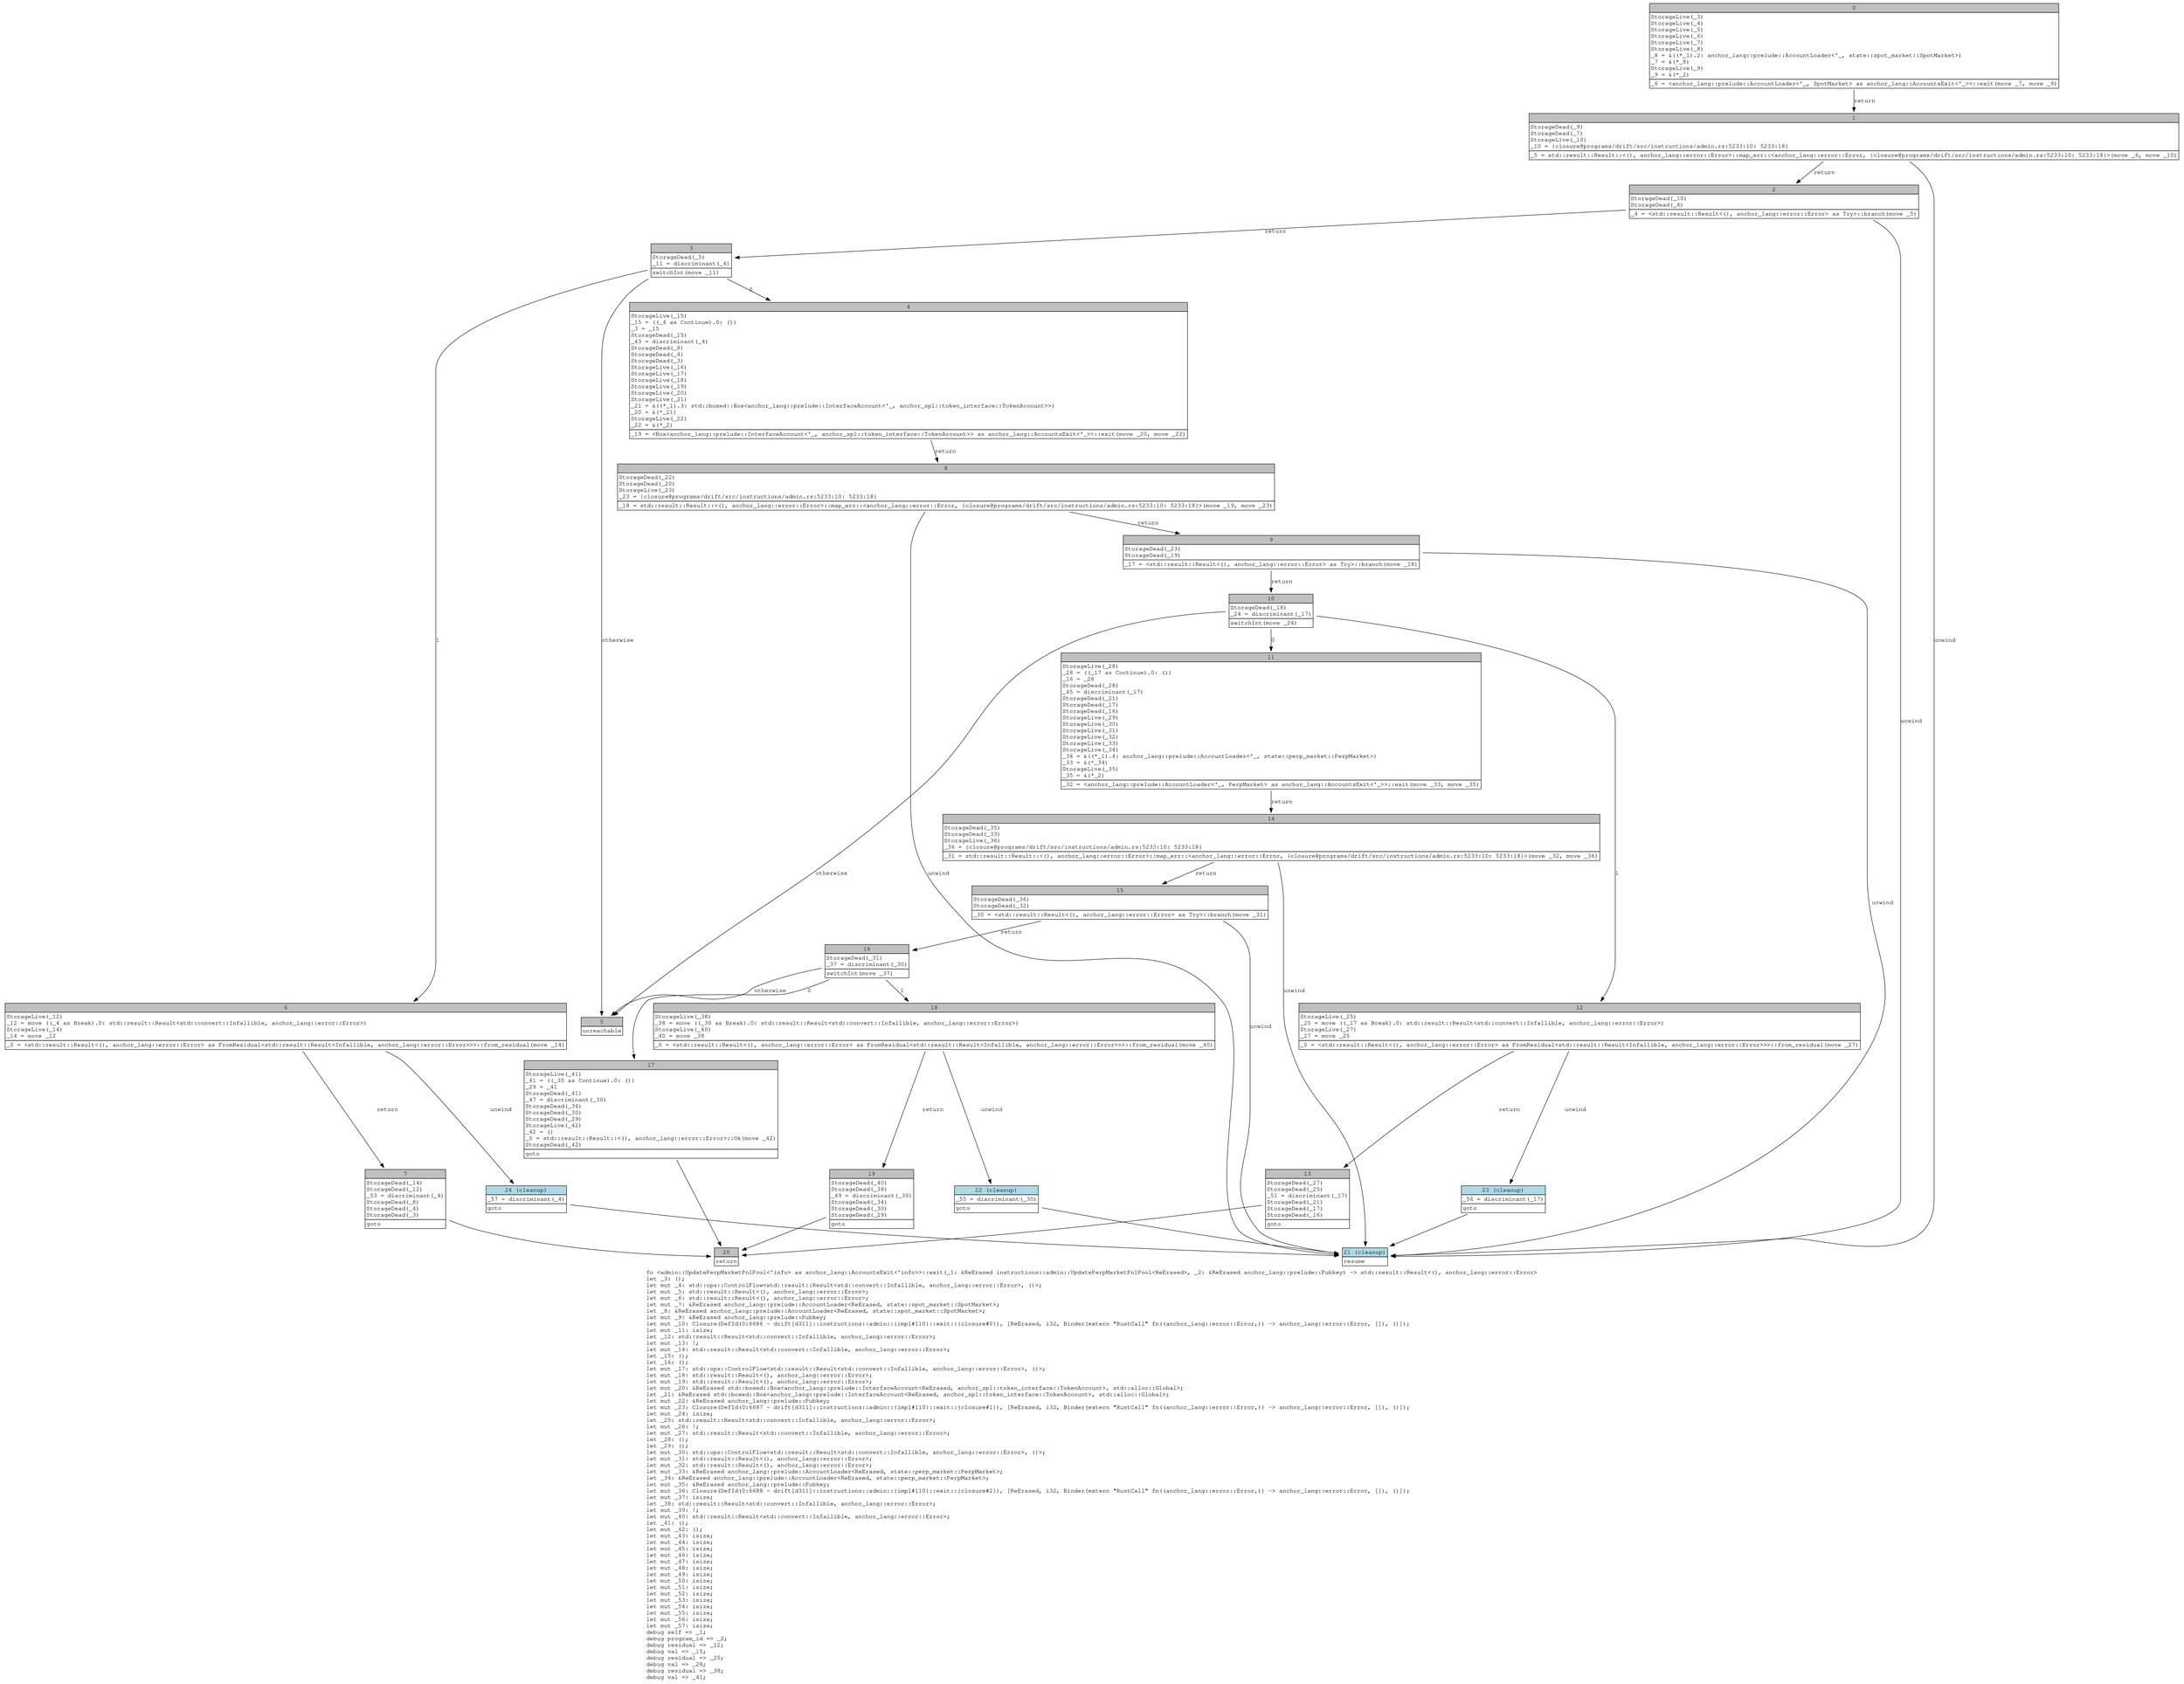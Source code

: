 digraph Mir_0_6685 {
    graph [fontname="Courier, monospace"];
    node [fontname="Courier, monospace"];
    edge [fontname="Courier, monospace"];
    label=<fn &lt;admin::UpdatePerpMarketPnlPool&lt;'info&gt; as anchor_lang::AccountsExit&lt;'info&gt;&gt;::exit(_1: &amp;ReErased instructions::admin::UpdatePerpMarketPnlPool&lt;ReErased&gt;, _2: &amp;ReErased anchor_lang::prelude::Pubkey) -&gt; std::result::Result&lt;(), anchor_lang::error::Error&gt;<br align="left"/>let _3: ();<br align="left"/>let mut _4: std::ops::ControlFlow&lt;std::result::Result&lt;std::convert::Infallible, anchor_lang::error::Error&gt;, ()&gt;;<br align="left"/>let mut _5: std::result::Result&lt;(), anchor_lang::error::Error&gt;;<br align="left"/>let mut _6: std::result::Result&lt;(), anchor_lang::error::Error&gt;;<br align="left"/>let mut _7: &amp;ReErased anchor_lang::prelude::AccountLoader&lt;ReErased, state::spot_market::SpotMarket&gt;;<br align="left"/>let _8: &amp;ReErased anchor_lang::prelude::AccountLoader&lt;ReErased, state::spot_market::SpotMarket&gt;;<br align="left"/>let mut _9: &amp;ReErased anchor_lang::prelude::Pubkey;<br align="left"/>let mut _10: Closure(DefId(0:6686 ~ drift[d311]::instructions::admin::{impl#110}::exit::{closure#0}), [ReErased, i32, Binder(extern &quot;RustCall&quot; fn((anchor_lang::error::Error,)) -&gt; anchor_lang::error::Error, []), ()]);<br align="left"/>let mut _11: isize;<br align="left"/>let _12: std::result::Result&lt;std::convert::Infallible, anchor_lang::error::Error&gt;;<br align="left"/>let mut _13: !;<br align="left"/>let mut _14: std::result::Result&lt;std::convert::Infallible, anchor_lang::error::Error&gt;;<br align="left"/>let _15: ();<br align="left"/>let _16: ();<br align="left"/>let mut _17: std::ops::ControlFlow&lt;std::result::Result&lt;std::convert::Infallible, anchor_lang::error::Error&gt;, ()&gt;;<br align="left"/>let mut _18: std::result::Result&lt;(), anchor_lang::error::Error&gt;;<br align="left"/>let mut _19: std::result::Result&lt;(), anchor_lang::error::Error&gt;;<br align="left"/>let mut _20: &amp;ReErased std::boxed::Box&lt;anchor_lang::prelude::InterfaceAccount&lt;ReErased, anchor_spl::token_interface::TokenAccount&gt;, std::alloc::Global&gt;;<br align="left"/>let _21: &amp;ReErased std::boxed::Box&lt;anchor_lang::prelude::InterfaceAccount&lt;ReErased, anchor_spl::token_interface::TokenAccount&gt;, std::alloc::Global&gt;;<br align="left"/>let mut _22: &amp;ReErased anchor_lang::prelude::Pubkey;<br align="left"/>let mut _23: Closure(DefId(0:6687 ~ drift[d311]::instructions::admin::{impl#110}::exit::{closure#1}), [ReErased, i32, Binder(extern &quot;RustCall&quot; fn((anchor_lang::error::Error,)) -&gt; anchor_lang::error::Error, []), ()]);<br align="left"/>let mut _24: isize;<br align="left"/>let _25: std::result::Result&lt;std::convert::Infallible, anchor_lang::error::Error&gt;;<br align="left"/>let mut _26: !;<br align="left"/>let mut _27: std::result::Result&lt;std::convert::Infallible, anchor_lang::error::Error&gt;;<br align="left"/>let _28: ();<br align="left"/>let _29: ();<br align="left"/>let mut _30: std::ops::ControlFlow&lt;std::result::Result&lt;std::convert::Infallible, anchor_lang::error::Error&gt;, ()&gt;;<br align="left"/>let mut _31: std::result::Result&lt;(), anchor_lang::error::Error&gt;;<br align="left"/>let mut _32: std::result::Result&lt;(), anchor_lang::error::Error&gt;;<br align="left"/>let mut _33: &amp;ReErased anchor_lang::prelude::AccountLoader&lt;ReErased, state::perp_market::PerpMarket&gt;;<br align="left"/>let _34: &amp;ReErased anchor_lang::prelude::AccountLoader&lt;ReErased, state::perp_market::PerpMarket&gt;;<br align="left"/>let mut _35: &amp;ReErased anchor_lang::prelude::Pubkey;<br align="left"/>let mut _36: Closure(DefId(0:6688 ~ drift[d311]::instructions::admin::{impl#110}::exit::{closure#2}), [ReErased, i32, Binder(extern &quot;RustCall&quot; fn((anchor_lang::error::Error,)) -&gt; anchor_lang::error::Error, []), ()]);<br align="left"/>let mut _37: isize;<br align="left"/>let _38: std::result::Result&lt;std::convert::Infallible, anchor_lang::error::Error&gt;;<br align="left"/>let mut _39: !;<br align="left"/>let mut _40: std::result::Result&lt;std::convert::Infallible, anchor_lang::error::Error&gt;;<br align="left"/>let _41: ();<br align="left"/>let mut _42: ();<br align="left"/>let mut _43: isize;<br align="left"/>let mut _44: isize;<br align="left"/>let mut _45: isize;<br align="left"/>let mut _46: isize;<br align="left"/>let mut _47: isize;<br align="left"/>let mut _48: isize;<br align="left"/>let mut _49: isize;<br align="left"/>let mut _50: isize;<br align="left"/>let mut _51: isize;<br align="left"/>let mut _52: isize;<br align="left"/>let mut _53: isize;<br align="left"/>let mut _54: isize;<br align="left"/>let mut _55: isize;<br align="left"/>let mut _56: isize;<br align="left"/>let mut _57: isize;<br align="left"/>debug self =&gt; _1;<br align="left"/>debug program_id =&gt; _2;<br align="left"/>debug residual =&gt; _12;<br align="left"/>debug val =&gt; _15;<br align="left"/>debug residual =&gt; _25;<br align="left"/>debug val =&gt; _28;<br align="left"/>debug residual =&gt; _38;<br align="left"/>debug val =&gt; _41;<br align="left"/>>;
    bb0__0_6685 [shape="none", label=<<table border="0" cellborder="1" cellspacing="0"><tr><td bgcolor="gray" align="center" colspan="1">0</td></tr><tr><td align="left" balign="left">StorageLive(_3)<br/>StorageLive(_4)<br/>StorageLive(_5)<br/>StorageLive(_6)<br/>StorageLive(_7)<br/>StorageLive(_8)<br/>_8 = &amp;((*_1).2: anchor_lang::prelude::AccountLoader&lt;'_, state::spot_market::SpotMarket&gt;)<br/>_7 = &amp;(*_8)<br/>StorageLive(_9)<br/>_9 = &amp;(*_2)<br/></td></tr><tr><td align="left">_6 = &lt;anchor_lang::prelude::AccountLoader&lt;'_, SpotMarket&gt; as anchor_lang::AccountsExit&lt;'_&gt;&gt;::exit(move _7, move _9)</td></tr></table>>];
    bb1__0_6685 [shape="none", label=<<table border="0" cellborder="1" cellspacing="0"><tr><td bgcolor="gray" align="center" colspan="1">1</td></tr><tr><td align="left" balign="left">StorageDead(_9)<br/>StorageDead(_7)<br/>StorageLive(_10)<br/>_10 = {closure@programs/drift/src/instructions/admin.rs:5233:10: 5233:18}<br/></td></tr><tr><td align="left">_5 = std::result::Result::&lt;(), anchor_lang::error::Error&gt;::map_err::&lt;anchor_lang::error::Error, {closure@programs/drift/src/instructions/admin.rs:5233:10: 5233:18}&gt;(move _6, move _10)</td></tr></table>>];
    bb2__0_6685 [shape="none", label=<<table border="0" cellborder="1" cellspacing="0"><tr><td bgcolor="gray" align="center" colspan="1">2</td></tr><tr><td align="left" balign="left">StorageDead(_10)<br/>StorageDead(_6)<br/></td></tr><tr><td align="left">_4 = &lt;std::result::Result&lt;(), anchor_lang::error::Error&gt; as Try&gt;::branch(move _5)</td></tr></table>>];
    bb3__0_6685 [shape="none", label=<<table border="0" cellborder="1" cellspacing="0"><tr><td bgcolor="gray" align="center" colspan="1">3</td></tr><tr><td align="left" balign="left">StorageDead(_5)<br/>_11 = discriminant(_4)<br/></td></tr><tr><td align="left">switchInt(move _11)</td></tr></table>>];
    bb4__0_6685 [shape="none", label=<<table border="0" cellborder="1" cellspacing="0"><tr><td bgcolor="gray" align="center" colspan="1">4</td></tr><tr><td align="left" balign="left">StorageLive(_15)<br/>_15 = ((_4 as Continue).0: ())<br/>_3 = _15<br/>StorageDead(_15)<br/>_43 = discriminant(_4)<br/>StorageDead(_8)<br/>StorageDead(_4)<br/>StorageDead(_3)<br/>StorageLive(_16)<br/>StorageLive(_17)<br/>StorageLive(_18)<br/>StorageLive(_19)<br/>StorageLive(_20)<br/>StorageLive(_21)<br/>_21 = &amp;((*_1).3: std::boxed::Box&lt;anchor_lang::prelude::InterfaceAccount&lt;'_, anchor_spl::token_interface::TokenAccount&gt;&gt;)<br/>_20 = &amp;(*_21)<br/>StorageLive(_22)<br/>_22 = &amp;(*_2)<br/></td></tr><tr><td align="left">_19 = &lt;Box&lt;anchor_lang::prelude::InterfaceAccount&lt;'_, anchor_spl::token_interface::TokenAccount&gt;&gt; as anchor_lang::AccountsExit&lt;'_&gt;&gt;::exit(move _20, move _22)</td></tr></table>>];
    bb5__0_6685 [shape="none", label=<<table border="0" cellborder="1" cellspacing="0"><tr><td bgcolor="gray" align="center" colspan="1">5</td></tr><tr><td align="left">unreachable</td></tr></table>>];
    bb6__0_6685 [shape="none", label=<<table border="0" cellborder="1" cellspacing="0"><tr><td bgcolor="gray" align="center" colspan="1">6</td></tr><tr><td align="left" balign="left">StorageLive(_12)<br/>_12 = move ((_4 as Break).0: std::result::Result&lt;std::convert::Infallible, anchor_lang::error::Error&gt;)<br/>StorageLive(_14)<br/>_14 = move _12<br/></td></tr><tr><td align="left">_0 = &lt;std::result::Result&lt;(), anchor_lang::error::Error&gt; as FromResidual&lt;std::result::Result&lt;Infallible, anchor_lang::error::Error&gt;&gt;&gt;::from_residual(move _14)</td></tr></table>>];
    bb7__0_6685 [shape="none", label=<<table border="0" cellborder="1" cellspacing="0"><tr><td bgcolor="gray" align="center" colspan="1">7</td></tr><tr><td align="left" balign="left">StorageDead(_14)<br/>StorageDead(_12)<br/>_53 = discriminant(_4)<br/>StorageDead(_8)<br/>StorageDead(_4)<br/>StorageDead(_3)<br/></td></tr><tr><td align="left">goto</td></tr></table>>];
    bb8__0_6685 [shape="none", label=<<table border="0" cellborder="1" cellspacing="0"><tr><td bgcolor="gray" align="center" colspan="1">8</td></tr><tr><td align="left" balign="left">StorageDead(_22)<br/>StorageDead(_20)<br/>StorageLive(_23)<br/>_23 = {closure@programs/drift/src/instructions/admin.rs:5233:10: 5233:18}<br/></td></tr><tr><td align="left">_18 = std::result::Result::&lt;(), anchor_lang::error::Error&gt;::map_err::&lt;anchor_lang::error::Error, {closure@programs/drift/src/instructions/admin.rs:5233:10: 5233:18}&gt;(move _19, move _23)</td></tr></table>>];
    bb9__0_6685 [shape="none", label=<<table border="0" cellborder="1" cellspacing="0"><tr><td bgcolor="gray" align="center" colspan="1">9</td></tr><tr><td align="left" balign="left">StorageDead(_23)<br/>StorageDead(_19)<br/></td></tr><tr><td align="left">_17 = &lt;std::result::Result&lt;(), anchor_lang::error::Error&gt; as Try&gt;::branch(move _18)</td></tr></table>>];
    bb10__0_6685 [shape="none", label=<<table border="0" cellborder="1" cellspacing="0"><tr><td bgcolor="gray" align="center" colspan="1">10</td></tr><tr><td align="left" balign="left">StorageDead(_18)<br/>_24 = discriminant(_17)<br/></td></tr><tr><td align="left">switchInt(move _24)</td></tr></table>>];
    bb11__0_6685 [shape="none", label=<<table border="0" cellborder="1" cellspacing="0"><tr><td bgcolor="gray" align="center" colspan="1">11</td></tr><tr><td align="left" balign="left">StorageLive(_28)<br/>_28 = ((_17 as Continue).0: ())<br/>_16 = _28<br/>StorageDead(_28)<br/>_45 = discriminant(_17)<br/>StorageDead(_21)<br/>StorageDead(_17)<br/>StorageDead(_16)<br/>StorageLive(_29)<br/>StorageLive(_30)<br/>StorageLive(_31)<br/>StorageLive(_32)<br/>StorageLive(_33)<br/>StorageLive(_34)<br/>_34 = &amp;((*_1).4: anchor_lang::prelude::AccountLoader&lt;'_, state::perp_market::PerpMarket&gt;)<br/>_33 = &amp;(*_34)<br/>StorageLive(_35)<br/>_35 = &amp;(*_2)<br/></td></tr><tr><td align="left">_32 = &lt;anchor_lang::prelude::AccountLoader&lt;'_, PerpMarket&gt; as anchor_lang::AccountsExit&lt;'_&gt;&gt;::exit(move _33, move _35)</td></tr></table>>];
    bb12__0_6685 [shape="none", label=<<table border="0" cellborder="1" cellspacing="0"><tr><td bgcolor="gray" align="center" colspan="1">12</td></tr><tr><td align="left" balign="left">StorageLive(_25)<br/>_25 = move ((_17 as Break).0: std::result::Result&lt;std::convert::Infallible, anchor_lang::error::Error&gt;)<br/>StorageLive(_27)<br/>_27 = move _25<br/></td></tr><tr><td align="left">_0 = &lt;std::result::Result&lt;(), anchor_lang::error::Error&gt; as FromResidual&lt;std::result::Result&lt;Infallible, anchor_lang::error::Error&gt;&gt;&gt;::from_residual(move _27)</td></tr></table>>];
    bb13__0_6685 [shape="none", label=<<table border="0" cellborder="1" cellspacing="0"><tr><td bgcolor="gray" align="center" colspan="1">13</td></tr><tr><td align="left" balign="left">StorageDead(_27)<br/>StorageDead(_25)<br/>_51 = discriminant(_17)<br/>StorageDead(_21)<br/>StorageDead(_17)<br/>StorageDead(_16)<br/></td></tr><tr><td align="left">goto</td></tr></table>>];
    bb14__0_6685 [shape="none", label=<<table border="0" cellborder="1" cellspacing="0"><tr><td bgcolor="gray" align="center" colspan="1">14</td></tr><tr><td align="left" balign="left">StorageDead(_35)<br/>StorageDead(_33)<br/>StorageLive(_36)<br/>_36 = {closure@programs/drift/src/instructions/admin.rs:5233:10: 5233:18}<br/></td></tr><tr><td align="left">_31 = std::result::Result::&lt;(), anchor_lang::error::Error&gt;::map_err::&lt;anchor_lang::error::Error, {closure@programs/drift/src/instructions/admin.rs:5233:10: 5233:18}&gt;(move _32, move _36)</td></tr></table>>];
    bb15__0_6685 [shape="none", label=<<table border="0" cellborder="1" cellspacing="0"><tr><td bgcolor="gray" align="center" colspan="1">15</td></tr><tr><td align="left" balign="left">StorageDead(_36)<br/>StorageDead(_32)<br/></td></tr><tr><td align="left">_30 = &lt;std::result::Result&lt;(), anchor_lang::error::Error&gt; as Try&gt;::branch(move _31)</td></tr></table>>];
    bb16__0_6685 [shape="none", label=<<table border="0" cellborder="1" cellspacing="0"><tr><td bgcolor="gray" align="center" colspan="1">16</td></tr><tr><td align="left" balign="left">StorageDead(_31)<br/>_37 = discriminant(_30)<br/></td></tr><tr><td align="left">switchInt(move _37)</td></tr></table>>];
    bb17__0_6685 [shape="none", label=<<table border="0" cellborder="1" cellspacing="0"><tr><td bgcolor="gray" align="center" colspan="1">17</td></tr><tr><td align="left" balign="left">StorageLive(_41)<br/>_41 = ((_30 as Continue).0: ())<br/>_29 = _41<br/>StorageDead(_41)<br/>_47 = discriminant(_30)<br/>StorageDead(_34)<br/>StorageDead(_30)<br/>StorageDead(_29)<br/>StorageLive(_42)<br/>_42 = ()<br/>_0 = std::result::Result::&lt;(), anchor_lang::error::Error&gt;::Ok(move _42)<br/>StorageDead(_42)<br/></td></tr><tr><td align="left">goto</td></tr></table>>];
    bb18__0_6685 [shape="none", label=<<table border="0" cellborder="1" cellspacing="0"><tr><td bgcolor="gray" align="center" colspan="1">18</td></tr><tr><td align="left" balign="left">StorageLive(_38)<br/>_38 = move ((_30 as Break).0: std::result::Result&lt;std::convert::Infallible, anchor_lang::error::Error&gt;)<br/>StorageLive(_40)<br/>_40 = move _38<br/></td></tr><tr><td align="left">_0 = &lt;std::result::Result&lt;(), anchor_lang::error::Error&gt; as FromResidual&lt;std::result::Result&lt;Infallible, anchor_lang::error::Error&gt;&gt;&gt;::from_residual(move _40)</td></tr></table>>];
    bb19__0_6685 [shape="none", label=<<table border="0" cellborder="1" cellspacing="0"><tr><td bgcolor="gray" align="center" colspan="1">19</td></tr><tr><td align="left" balign="left">StorageDead(_40)<br/>StorageDead(_38)<br/>_49 = discriminant(_30)<br/>StorageDead(_34)<br/>StorageDead(_30)<br/>StorageDead(_29)<br/></td></tr><tr><td align="left">goto</td></tr></table>>];
    bb20__0_6685 [shape="none", label=<<table border="0" cellborder="1" cellspacing="0"><tr><td bgcolor="gray" align="center" colspan="1">20</td></tr><tr><td align="left">return</td></tr></table>>];
    bb21__0_6685 [shape="none", label=<<table border="0" cellborder="1" cellspacing="0"><tr><td bgcolor="lightblue" align="center" colspan="1">21 (cleanup)</td></tr><tr><td align="left">resume</td></tr></table>>];
    bb22__0_6685 [shape="none", label=<<table border="0" cellborder="1" cellspacing="0"><tr><td bgcolor="lightblue" align="center" colspan="1">22 (cleanup)</td></tr><tr><td align="left" balign="left">_55 = discriminant(_30)<br/></td></tr><tr><td align="left">goto</td></tr></table>>];
    bb23__0_6685 [shape="none", label=<<table border="0" cellborder="1" cellspacing="0"><tr><td bgcolor="lightblue" align="center" colspan="1">23 (cleanup)</td></tr><tr><td align="left" balign="left">_56 = discriminant(_17)<br/></td></tr><tr><td align="left">goto</td></tr></table>>];
    bb24__0_6685 [shape="none", label=<<table border="0" cellborder="1" cellspacing="0"><tr><td bgcolor="lightblue" align="center" colspan="1">24 (cleanup)</td></tr><tr><td align="left" balign="left">_57 = discriminant(_4)<br/></td></tr><tr><td align="left">goto</td></tr></table>>];
    bb0__0_6685 -> bb1__0_6685 [label="return"];
    bb1__0_6685 -> bb2__0_6685 [label="return"];
    bb1__0_6685 -> bb21__0_6685 [label="unwind"];
    bb2__0_6685 -> bb3__0_6685 [label="return"];
    bb2__0_6685 -> bb21__0_6685 [label="unwind"];
    bb3__0_6685 -> bb4__0_6685 [label="0"];
    bb3__0_6685 -> bb6__0_6685 [label="1"];
    bb3__0_6685 -> bb5__0_6685 [label="otherwise"];
    bb4__0_6685 -> bb8__0_6685 [label="return"];
    bb6__0_6685 -> bb7__0_6685 [label="return"];
    bb6__0_6685 -> bb24__0_6685 [label="unwind"];
    bb7__0_6685 -> bb20__0_6685 [label=""];
    bb8__0_6685 -> bb9__0_6685 [label="return"];
    bb8__0_6685 -> bb21__0_6685 [label="unwind"];
    bb9__0_6685 -> bb10__0_6685 [label="return"];
    bb9__0_6685 -> bb21__0_6685 [label="unwind"];
    bb10__0_6685 -> bb11__0_6685 [label="0"];
    bb10__0_6685 -> bb12__0_6685 [label="1"];
    bb10__0_6685 -> bb5__0_6685 [label="otherwise"];
    bb11__0_6685 -> bb14__0_6685 [label="return"];
    bb12__0_6685 -> bb13__0_6685 [label="return"];
    bb12__0_6685 -> bb23__0_6685 [label="unwind"];
    bb13__0_6685 -> bb20__0_6685 [label=""];
    bb14__0_6685 -> bb15__0_6685 [label="return"];
    bb14__0_6685 -> bb21__0_6685 [label="unwind"];
    bb15__0_6685 -> bb16__0_6685 [label="return"];
    bb15__0_6685 -> bb21__0_6685 [label="unwind"];
    bb16__0_6685 -> bb17__0_6685 [label="0"];
    bb16__0_6685 -> bb18__0_6685 [label="1"];
    bb16__0_6685 -> bb5__0_6685 [label="otherwise"];
    bb17__0_6685 -> bb20__0_6685 [label=""];
    bb18__0_6685 -> bb19__0_6685 [label="return"];
    bb18__0_6685 -> bb22__0_6685 [label="unwind"];
    bb19__0_6685 -> bb20__0_6685 [label=""];
    bb22__0_6685 -> bb21__0_6685 [label=""];
    bb23__0_6685 -> bb21__0_6685 [label=""];
    bb24__0_6685 -> bb21__0_6685 [label=""];
}
